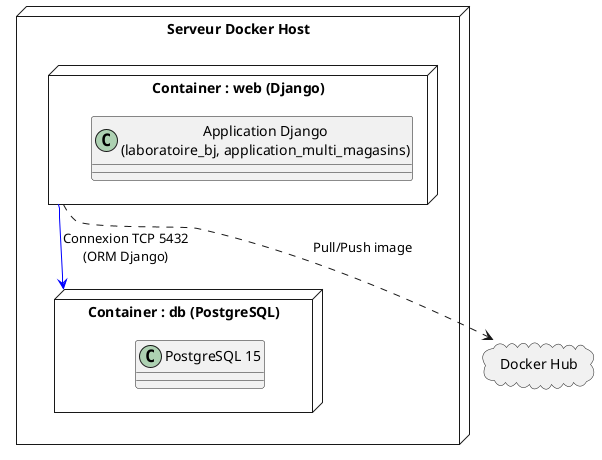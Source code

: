 @startuml
allowmixing
!define RECTANGLE class

node "Serveur Docker Host" {
    node "Container : web (Django)" as web {
        RECTANGLE "Application Django\n(laboratoire_bj, application_multi_magasins)" as django
    }
    node "Container : db (PostgreSQL)" as db {
        RECTANGLE "PostgreSQL 15" as postgres
    }
}

web -[#0000FF]-> db : Connexion TCP 5432\n(ORM Django)

cloud "Docker Hub" as dockerhub

web ..> dockerhub : Pull/Push image

@enduml